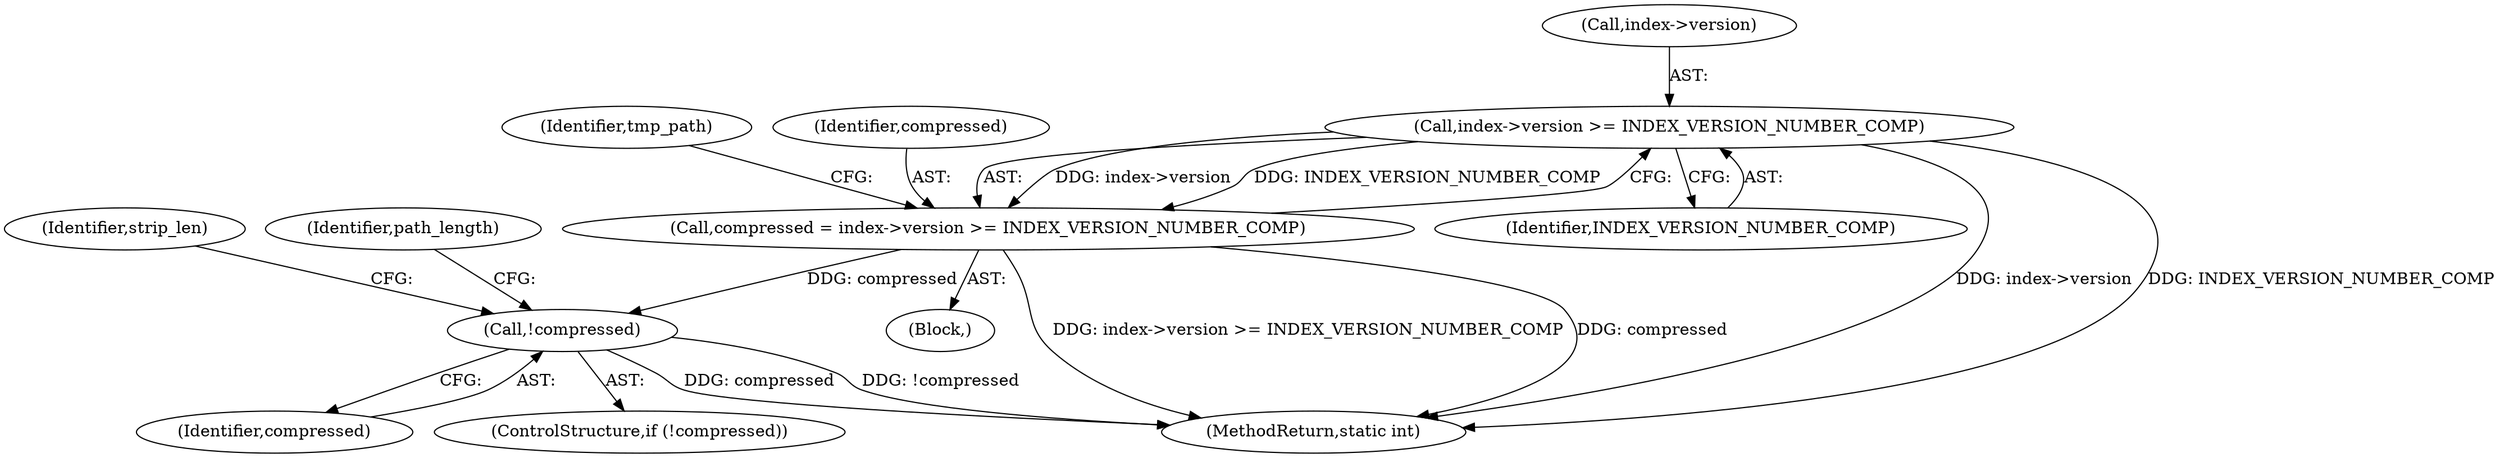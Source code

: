 digraph "0_libgit2_58a6fe94cb851f71214dbefac3f9bffee437d6fe_0@pointer" {
"1000120" [label="(Call,index->version >= INDEX_VERSION_NUMBER_COMP)"];
"1000118" [label="(Call,compressed = index->version >= INDEX_VERSION_NUMBER_COMP)"];
"1000295" [label="(Call,!compressed)"];
"1000121" [label="(Call,index->version)"];
"1000127" [label="(Identifier,tmp_path)"];
"1000295" [label="(Call,!compressed)"];
"1000296" [label="(Identifier,compressed)"];
"1000109" [label="(Block,)"];
"1000294" [label="(ControlStructure,if (!compressed))"];
"1000119" [label="(Identifier,compressed)"];
"1000124" [label="(Identifier,INDEX_VERSION_NUMBER_COMP)"];
"1000349" [label="(Identifier,strip_len)"];
"1000299" [label="(Identifier,path_length)"];
"1000118" [label="(Call,compressed = index->version >= INDEX_VERSION_NUMBER_COMP)"];
"1000463" [label="(MethodReturn,static int)"];
"1000120" [label="(Call,index->version >= INDEX_VERSION_NUMBER_COMP)"];
"1000120" -> "1000118"  [label="AST: "];
"1000120" -> "1000124"  [label="CFG: "];
"1000121" -> "1000120"  [label="AST: "];
"1000124" -> "1000120"  [label="AST: "];
"1000118" -> "1000120"  [label="CFG: "];
"1000120" -> "1000463"  [label="DDG: index->version"];
"1000120" -> "1000463"  [label="DDG: INDEX_VERSION_NUMBER_COMP"];
"1000120" -> "1000118"  [label="DDG: index->version"];
"1000120" -> "1000118"  [label="DDG: INDEX_VERSION_NUMBER_COMP"];
"1000118" -> "1000109"  [label="AST: "];
"1000119" -> "1000118"  [label="AST: "];
"1000127" -> "1000118"  [label="CFG: "];
"1000118" -> "1000463"  [label="DDG: index->version >= INDEX_VERSION_NUMBER_COMP"];
"1000118" -> "1000463"  [label="DDG: compressed"];
"1000118" -> "1000295"  [label="DDG: compressed"];
"1000295" -> "1000294"  [label="AST: "];
"1000295" -> "1000296"  [label="CFG: "];
"1000296" -> "1000295"  [label="AST: "];
"1000299" -> "1000295"  [label="CFG: "];
"1000349" -> "1000295"  [label="CFG: "];
"1000295" -> "1000463"  [label="DDG: compressed"];
"1000295" -> "1000463"  [label="DDG: !compressed"];
}
